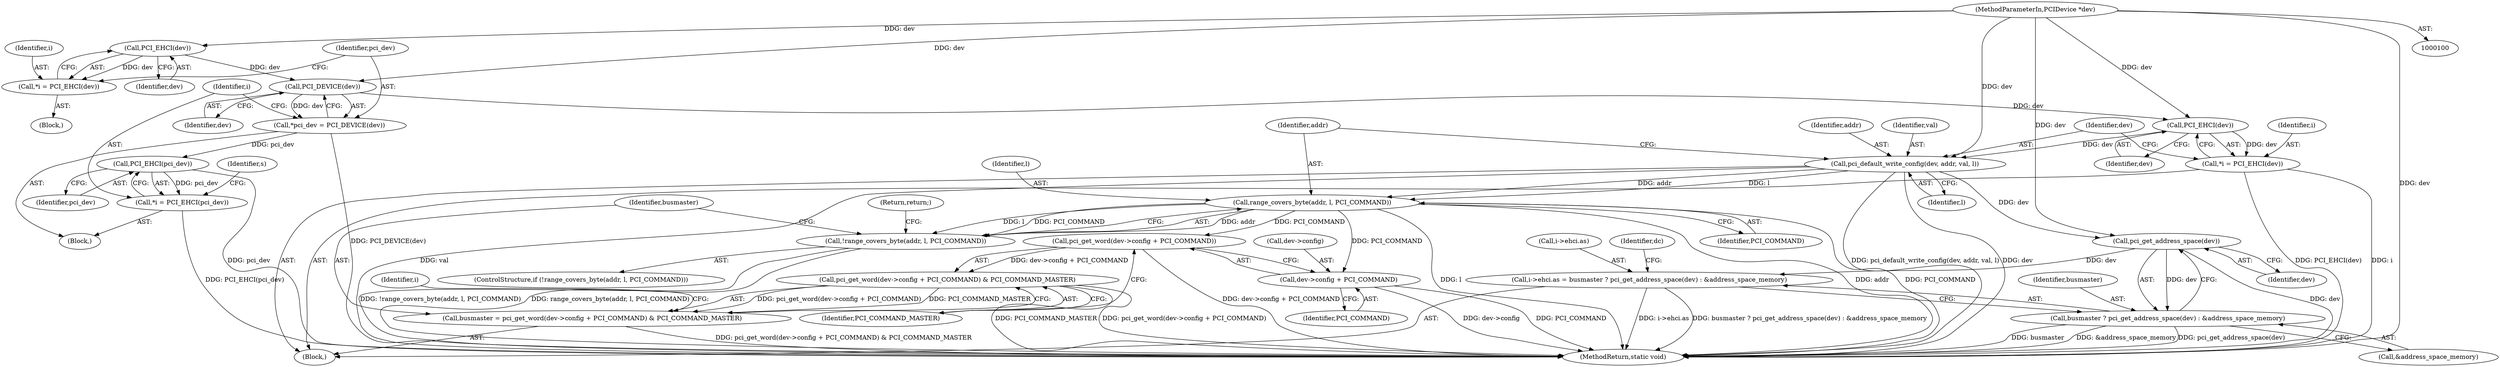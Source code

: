 digraph "0_qemu_d710e1e7bd3d5bfc26b631f02ae87901ebe646b0@pointer" {
"1000106" [label="(Call,PCI_EHCI(dev))"];
"1000101" [label="(MethodParameterIn,PCIDevice *dev)"];
"1000104" [label="(Call,*i = PCI_EHCI(dev))"];
"1000112" [label="(Call,PCI_DEVICE(dev))"];
"1000110" [label="(Call,*pci_dev = PCI_DEVICE(dev))"];
"1000117" [label="(Call,PCI_EHCI(pci_dev))"];
"1000115" [label="(Call,*i = PCI_EHCI(pci_dev))"];
"1000132" [label="(Call,PCI_EHCI(dev))"];
"1000130" [label="(Call,*i = PCI_EHCI(dev))"];
"1000135" [label="(Call,pci_default_write_config(dev, addr, val, l))"];
"1000142" [label="(Call,range_covers_byte(addr, l, PCI_COMMAND))"];
"1000141" [label="(Call,!range_covers_byte(addr, l, PCI_COMMAND))"];
"1000151" [label="(Call,pci_get_word(dev->config + PCI_COMMAND))"];
"1000150" [label="(Call,pci_get_word(dev->config + PCI_COMMAND) & PCI_COMMAND_MASTER)"];
"1000148" [label="(Call,busmaster = pci_get_word(dev->config + PCI_COMMAND) & PCI_COMMAND_MASTER)"];
"1000152" [label="(Call,dev->config + PCI_COMMAND)"];
"1000166" [label="(Call,pci_get_address_space(dev))"];
"1000158" [label="(Call,i->ehci.as = busmaster ? pci_get_address_space(dev) : &address_space_memory)"];
"1000164" [label="(Call,busmaster ? pci_get_address_space(dev) : &address_space_memory)"];
"1000145" [label="(Identifier,PCI_COMMAND)"];
"1000149" [label="(Identifier,busmaster)"];
"1000166" [label="(Call,pci_get_address_space(dev))"];
"1000117" [label="(Call,PCI_EHCI(pci_dev))"];
"1000121" [label="(Identifier,s)"];
"1000142" [label="(Call,range_covers_byte(addr, l, PCI_COMMAND))"];
"1000221" [label="(MethodReturn,static void)"];
"1000137" [label="(Identifier,addr)"];
"1000161" [label="(Identifier,i)"];
"1000130" [label="(Call,*i = PCI_EHCI(dev))"];
"1000111" [label="(Identifier,pci_dev)"];
"1000140" [label="(ControlStructure,if (!range_covers_byte(addr, l, PCI_COMMAND)))"];
"1000148" [label="(Call,busmaster = pci_get_word(dev->config + PCI_COMMAND) & PCI_COMMAND_MASTER)"];
"1000168" [label="(Call,&address_space_memory)"];
"1000144" [label="(Identifier,l)"];
"1000153" [label="(Call,dev->config)"];
"1000150" [label="(Call,pci_get_word(dev->config + PCI_COMMAND) & PCI_COMMAND_MASTER)"];
"1000112" [label="(Call,PCI_DEVICE(dev))"];
"1000107" [label="(Identifier,dev)"];
"1000151" [label="(Call,pci_get_word(dev->config + PCI_COMMAND))"];
"1000105" [label="(Identifier,i)"];
"1000108" [label="(Block,)"];
"1000113" [label="(Identifier,dev)"];
"1000158" [label="(Call,i->ehci.as = busmaster ? pci_get_address_space(dev) : &address_space_memory)"];
"1000101" [label="(MethodParameterIn,PCIDevice *dev)"];
"1000115" [label="(Call,*i = PCI_EHCI(pci_dev))"];
"1000128" [label="(Block,)"];
"1000135" [label="(Call,pci_default_write_config(dev, addr, val, l))"];
"1000139" [label="(Identifier,l)"];
"1000106" [label="(Call,PCI_EHCI(dev))"];
"1000118" [label="(Identifier,pci_dev)"];
"1000143" [label="(Identifier,addr)"];
"1000136" [label="(Identifier,dev)"];
"1000176" [label="(Identifier,dc)"];
"1000165" [label="(Identifier,busmaster)"];
"1000159" [label="(Call,i->ehci.as)"];
"1000131" [label="(Identifier,i)"];
"1000132" [label="(Call,PCI_EHCI(dev))"];
"1000116" [label="(Identifier,i)"];
"1000133" [label="(Identifier,dev)"];
"1000157" [label="(Identifier,PCI_COMMAND_MASTER)"];
"1000167" [label="(Identifier,dev)"];
"1000164" [label="(Call,busmaster ? pci_get_address_space(dev) : &address_space_memory)"];
"1000141" [label="(Call,!range_covers_byte(addr, l, PCI_COMMAND))"];
"1000104" [label="(Call,*i = PCI_EHCI(dev))"];
"1000102" [label="(Block,)"];
"1000152" [label="(Call,dev->config + PCI_COMMAND)"];
"1000156" [label="(Identifier,PCI_COMMAND)"];
"1000138" [label="(Identifier,val)"];
"1000147" [label="(Return,return;)"];
"1000110" [label="(Call,*pci_dev = PCI_DEVICE(dev))"];
"1000106" -> "1000104"  [label="AST: "];
"1000106" -> "1000107"  [label="CFG: "];
"1000107" -> "1000106"  [label="AST: "];
"1000104" -> "1000106"  [label="CFG: "];
"1000106" -> "1000104"  [label="DDG: dev"];
"1000101" -> "1000106"  [label="DDG: dev"];
"1000106" -> "1000112"  [label="DDG: dev"];
"1000101" -> "1000100"  [label="AST: "];
"1000101" -> "1000221"  [label="DDG: dev"];
"1000101" -> "1000112"  [label="DDG: dev"];
"1000101" -> "1000132"  [label="DDG: dev"];
"1000101" -> "1000135"  [label="DDG: dev"];
"1000101" -> "1000166"  [label="DDG: dev"];
"1000104" -> "1000102"  [label="AST: "];
"1000105" -> "1000104"  [label="AST: "];
"1000111" -> "1000104"  [label="CFG: "];
"1000112" -> "1000110"  [label="AST: "];
"1000112" -> "1000113"  [label="CFG: "];
"1000113" -> "1000112"  [label="AST: "];
"1000110" -> "1000112"  [label="CFG: "];
"1000112" -> "1000110"  [label="DDG: dev"];
"1000112" -> "1000132"  [label="DDG: dev"];
"1000110" -> "1000108"  [label="AST: "];
"1000111" -> "1000110"  [label="AST: "];
"1000116" -> "1000110"  [label="CFG: "];
"1000110" -> "1000221"  [label="DDG: PCI_DEVICE(dev)"];
"1000110" -> "1000117"  [label="DDG: pci_dev"];
"1000117" -> "1000115"  [label="AST: "];
"1000117" -> "1000118"  [label="CFG: "];
"1000118" -> "1000117"  [label="AST: "];
"1000115" -> "1000117"  [label="CFG: "];
"1000117" -> "1000221"  [label="DDG: pci_dev"];
"1000117" -> "1000115"  [label="DDG: pci_dev"];
"1000115" -> "1000108"  [label="AST: "];
"1000116" -> "1000115"  [label="AST: "];
"1000121" -> "1000115"  [label="CFG: "];
"1000115" -> "1000221"  [label="DDG: PCI_EHCI(pci_dev)"];
"1000132" -> "1000130"  [label="AST: "];
"1000132" -> "1000133"  [label="CFG: "];
"1000133" -> "1000132"  [label="AST: "];
"1000130" -> "1000132"  [label="CFG: "];
"1000132" -> "1000130"  [label="DDG: dev"];
"1000132" -> "1000135"  [label="DDG: dev"];
"1000130" -> "1000128"  [label="AST: "];
"1000131" -> "1000130"  [label="AST: "];
"1000136" -> "1000130"  [label="CFG: "];
"1000130" -> "1000221"  [label="DDG: PCI_EHCI(dev)"];
"1000130" -> "1000221"  [label="DDG: i"];
"1000135" -> "1000128"  [label="AST: "];
"1000135" -> "1000139"  [label="CFG: "];
"1000136" -> "1000135"  [label="AST: "];
"1000137" -> "1000135"  [label="AST: "];
"1000138" -> "1000135"  [label="AST: "];
"1000139" -> "1000135"  [label="AST: "];
"1000143" -> "1000135"  [label="CFG: "];
"1000135" -> "1000221"  [label="DDG: pci_default_write_config(dev, addr, val, l)"];
"1000135" -> "1000221"  [label="DDG: dev"];
"1000135" -> "1000221"  [label="DDG: val"];
"1000135" -> "1000142"  [label="DDG: addr"];
"1000135" -> "1000142"  [label="DDG: l"];
"1000135" -> "1000166"  [label="DDG: dev"];
"1000142" -> "1000141"  [label="AST: "];
"1000142" -> "1000145"  [label="CFG: "];
"1000143" -> "1000142"  [label="AST: "];
"1000144" -> "1000142"  [label="AST: "];
"1000145" -> "1000142"  [label="AST: "];
"1000141" -> "1000142"  [label="CFG: "];
"1000142" -> "1000221"  [label="DDG: l"];
"1000142" -> "1000221"  [label="DDG: addr"];
"1000142" -> "1000221"  [label="DDG: PCI_COMMAND"];
"1000142" -> "1000141"  [label="DDG: addr"];
"1000142" -> "1000141"  [label="DDG: l"];
"1000142" -> "1000141"  [label="DDG: PCI_COMMAND"];
"1000142" -> "1000151"  [label="DDG: PCI_COMMAND"];
"1000142" -> "1000152"  [label="DDG: PCI_COMMAND"];
"1000141" -> "1000140"  [label="AST: "];
"1000147" -> "1000141"  [label="CFG: "];
"1000149" -> "1000141"  [label="CFG: "];
"1000141" -> "1000221"  [label="DDG: range_covers_byte(addr, l, PCI_COMMAND)"];
"1000141" -> "1000221"  [label="DDG: !range_covers_byte(addr, l, PCI_COMMAND)"];
"1000151" -> "1000150"  [label="AST: "];
"1000151" -> "1000152"  [label="CFG: "];
"1000152" -> "1000151"  [label="AST: "];
"1000157" -> "1000151"  [label="CFG: "];
"1000151" -> "1000221"  [label="DDG: dev->config + PCI_COMMAND"];
"1000151" -> "1000150"  [label="DDG: dev->config + PCI_COMMAND"];
"1000150" -> "1000148"  [label="AST: "];
"1000150" -> "1000157"  [label="CFG: "];
"1000157" -> "1000150"  [label="AST: "];
"1000148" -> "1000150"  [label="CFG: "];
"1000150" -> "1000221"  [label="DDG: pci_get_word(dev->config + PCI_COMMAND)"];
"1000150" -> "1000221"  [label="DDG: PCI_COMMAND_MASTER"];
"1000150" -> "1000148"  [label="DDG: pci_get_word(dev->config + PCI_COMMAND)"];
"1000150" -> "1000148"  [label="DDG: PCI_COMMAND_MASTER"];
"1000148" -> "1000128"  [label="AST: "];
"1000149" -> "1000148"  [label="AST: "];
"1000161" -> "1000148"  [label="CFG: "];
"1000148" -> "1000221"  [label="DDG: pci_get_word(dev->config + PCI_COMMAND) & PCI_COMMAND_MASTER"];
"1000152" -> "1000156"  [label="CFG: "];
"1000153" -> "1000152"  [label="AST: "];
"1000156" -> "1000152"  [label="AST: "];
"1000152" -> "1000221"  [label="DDG: dev->config"];
"1000152" -> "1000221"  [label="DDG: PCI_COMMAND"];
"1000166" -> "1000164"  [label="AST: "];
"1000166" -> "1000167"  [label="CFG: "];
"1000167" -> "1000166"  [label="AST: "];
"1000164" -> "1000166"  [label="CFG: "];
"1000166" -> "1000221"  [label="DDG: dev"];
"1000166" -> "1000158"  [label="DDG: dev"];
"1000166" -> "1000164"  [label="DDG: dev"];
"1000158" -> "1000128"  [label="AST: "];
"1000158" -> "1000164"  [label="CFG: "];
"1000159" -> "1000158"  [label="AST: "];
"1000164" -> "1000158"  [label="AST: "];
"1000176" -> "1000158"  [label="CFG: "];
"1000158" -> "1000221"  [label="DDG: i->ehci.as"];
"1000158" -> "1000221"  [label="DDG: busmaster ? pci_get_address_space(dev) : &address_space_memory"];
"1000164" -> "1000168"  [label="CFG: "];
"1000165" -> "1000164"  [label="AST: "];
"1000168" -> "1000164"  [label="AST: "];
"1000164" -> "1000221"  [label="DDG: &address_space_memory"];
"1000164" -> "1000221"  [label="DDG: pci_get_address_space(dev)"];
"1000164" -> "1000221"  [label="DDG: busmaster"];
}
